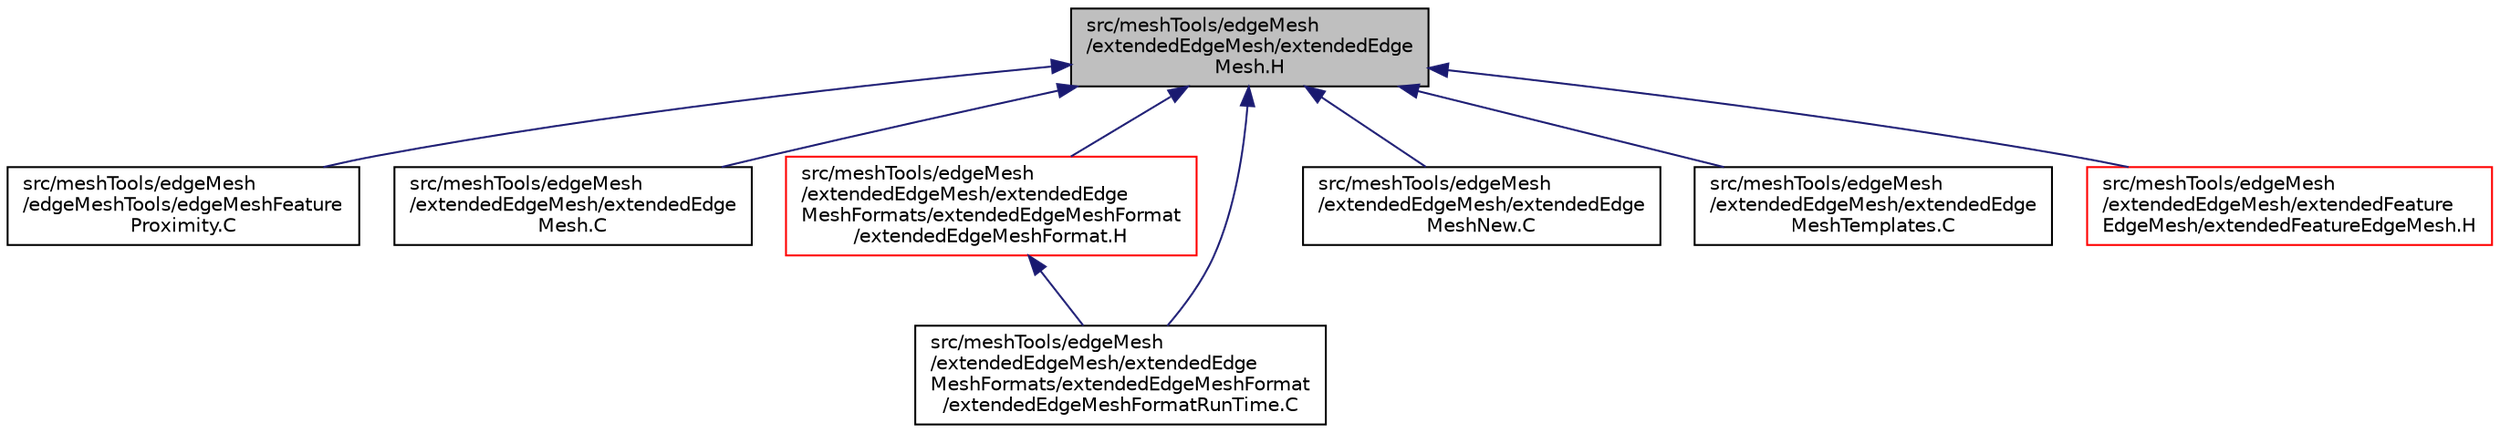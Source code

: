 digraph "src/meshTools/edgeMesh/extendedEdgeMesh/extendedEdgeMesh.H"
{
  bgcolor="transparent";
  edge [fontname="Helvetica",fontsize="10",labelfontname="Helvetica",labelfontsize="10"];
  node [fontname="Helvetica",fontsize="10",shape=record];
  Node1 [label="src/meshTools/edgeMesh\l/extendedEdgeMesh/extendedEdge\lMesh.H",height=0.2,width=0.4,color="black", fillcolor="grey75", style="filled" fontcolor="black"];
  Node1 -> Node2 [dir="back",color="midnightblue",fontsize="10",style="solid",fontname="Helvetica"];
  Node2 [label="src/meshTools/edgeMesh\l/edgeMeshTools/edgeMeshFeature\lProximity.C",height=0.2,width=0.4,color="black",URL="$edgeMeshFeatureProximity_8C.html"];
  Node1 -> Node3 [dir="back",color="midnightblue",fontsize="10",style="solid",fontname="Helvetica"];
  Node3 [label="src/meshTools/edgeMesh\l/extendedEdgeMesh/extendedEdge\lMesh.C",height=0.2,width=0.4,color="black",URL="$extendedEdgeMesh_8C.html"];
  Node1 -> Node4 [dir="back",color="midnightblue",fontsize="10",style="solid",fontname="Helvetica"];
  Node4 [label="src/meshTools/edgeMesh\l/extendedEdgeMesh/extendedEdge\lMeshFormats/extendedEdgeMeshFormat\l/extendedEdgeMeshFormat.H",height=0.2,width=0.4,color="red",URL="$extendedEdgeMeshFormat_8H.html"];
  Node4 -> Node5 [dir="back",color="midnightblue",fontsize="10",style="solid",fontname="Helvetica"];
  Node5 [label="src/meshTools/edgeMesh\l/extendedEdgeMesh/extendedEdge\lMeshFormats/extendedEdgeMeshFormat\l/extendedEdgeMeshFormatRunTime.C",height=0.2,width=0.4,color="black",URL="$extendedEdgeMeshFormatRunTime_8C.html"];
  Node1 -> Node5 [dir="back",color="midnightblue",fontsize="10",style="solid",fontname="Helvetica"];
  Node1 -> Node6 [dir="back",color="midnightblue",fontsize="10",style="solid",fontname="Helvetica"];
  Node6 [label="src/meshTools/edgeMesh\l/extendedEdgeMesh/extendedEdge\lMeshNew.C",height=0.2,width=0.4,color="black",URL="$extendedEdgeMeshNew_8C.html"];
  Node1 -> Node7 [dir="back",color="midnightblue",fontsize="10",style="solid",fontname="Helvetica"];
  Node7 [label="src/meshTools/edgeMesh\l/extendedEdgeMesh/extendedEdge\lMeshTemplates.C",height=0.2,width=0.4,color="black",URL="$extendedEdgeMeshTemplates_8C.html"];
  Node1 -> Node8 [dir="back",color="midnightblue",fontsize="10",style="solid",fontname="Helvetica"];
  Node8 [label="src/meshTools/edgeMesh\l/extendedEdgeMesh/extendedFeature\lEdgeMesh/extendedFeatureEdgeMesh.H",height=0.2,width=0.4,color="red",URL="$extendedFeatureEdgeMesh_8H.html"];
}
